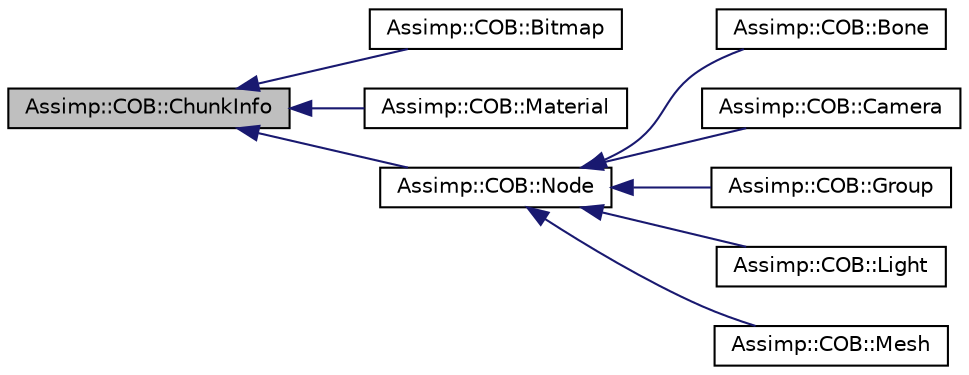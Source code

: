 digraph "Assimp::COB::ChunkInfo"
{
  edge [fontname="Helvetica",fontsize="10",labelfontname="Helvetica",labelfontsize="10"];
  node [fontname="Helvetica",fontsize="10",shape=record];
  rankdir="LR";
  Node1 [label="Assimp::COB::ChunkInfo",height=0.2,width=0.4,color="black", fillcolor="grey75", style="filled", fontcolor="black"];
  Node1 -> Node2 [dir="back",color="midnightblue",fontsize="10",style="solid",fontname="Helvetica"];
  Node2 [label="Assimp::COB::Bitmap",height=0.2,width=0.4,color="black", fillcolor="white", style="filled",URL="$struct_assimp_1_1_c_o_b_1_1_bitmap.html"];
  Node1 -> Node3 [dir="back",color="midnightblue",fontsize="10",style="solid",fontname="Helvetica"];
  Node3 [label="Assimp::COB::Material",height=0.2,width=0.4,color="black", fillcolor="white", style="filled",URL="$struct_assimp_1_1_c_o_b_1_1_material.html"];
  Node1 -> Node4 [dir="back",color="midnightblue",fontsize="10",style="solid",fontname="Helvetica"];
  Node4 [label="Assimp::COB::Node",height=0.2,width=0.4,color="black", fillcolor="white", style="filled",URL="$struct_assimp_1_1_c_o_b_1_1_node.html"];
  Node4 -> Node5 [dir="back",color="midnightblue",fontsize="10",style="solid",fontname="Helvetica"];
  Node5 [label="Assimp::COB::Bone",height=0.2,width=0.4,color="black", fillcolor="white", style="filled",URL="$struct_assimp_1_1_c_o_b_1_1_bone.html"];
  Node4 -> Node6 [dir="back",color="midnightblue",fontsize="10",style="solid",fontname="Helvetica"];
  Node6 [label="Assimp::COB::Camera",height=0.2,width=0.4,color="black", fillcolor="white", style="filled",URL="$struct_assimp_1_1_c_o_b_1_1_camera.html"];
  Node4 -> Node7 [dir="back",color="midnightblue",fontsize="10",style="solid",fontname="Helvetica"];
  Node7 [label="Assimp::COB::Group",height=0.2,width=0.4,color="black", fillcolor="white", style="filled",URL="$struct_assimp_1_1_c_o_b_1_1_group.html"];
  Node4 -> Node8 [dir="back",color="midnightblue",fontsize="10",style="solid",fontname="Helvetica"];
  Node8 [label="Assimp::COB::Light",height=0.2,width=0.4,color="black", fillcolor="white", style="filled",URL="$struct_assimp_1_1_c_o_b_1_1_light.html"];
  Node4 -> Node9 [dir="back",color="midnightblue",fontsize="10",style="solid",fontname="Helvetica"];
  Node9 [label="Assimp::COB::Mesh",height=0.2,width=0.4,color="black", fillcolor="white", style="filled",URL="$struct_assimp_1_1_c_o_b_1_1_mesh.html"];
}
